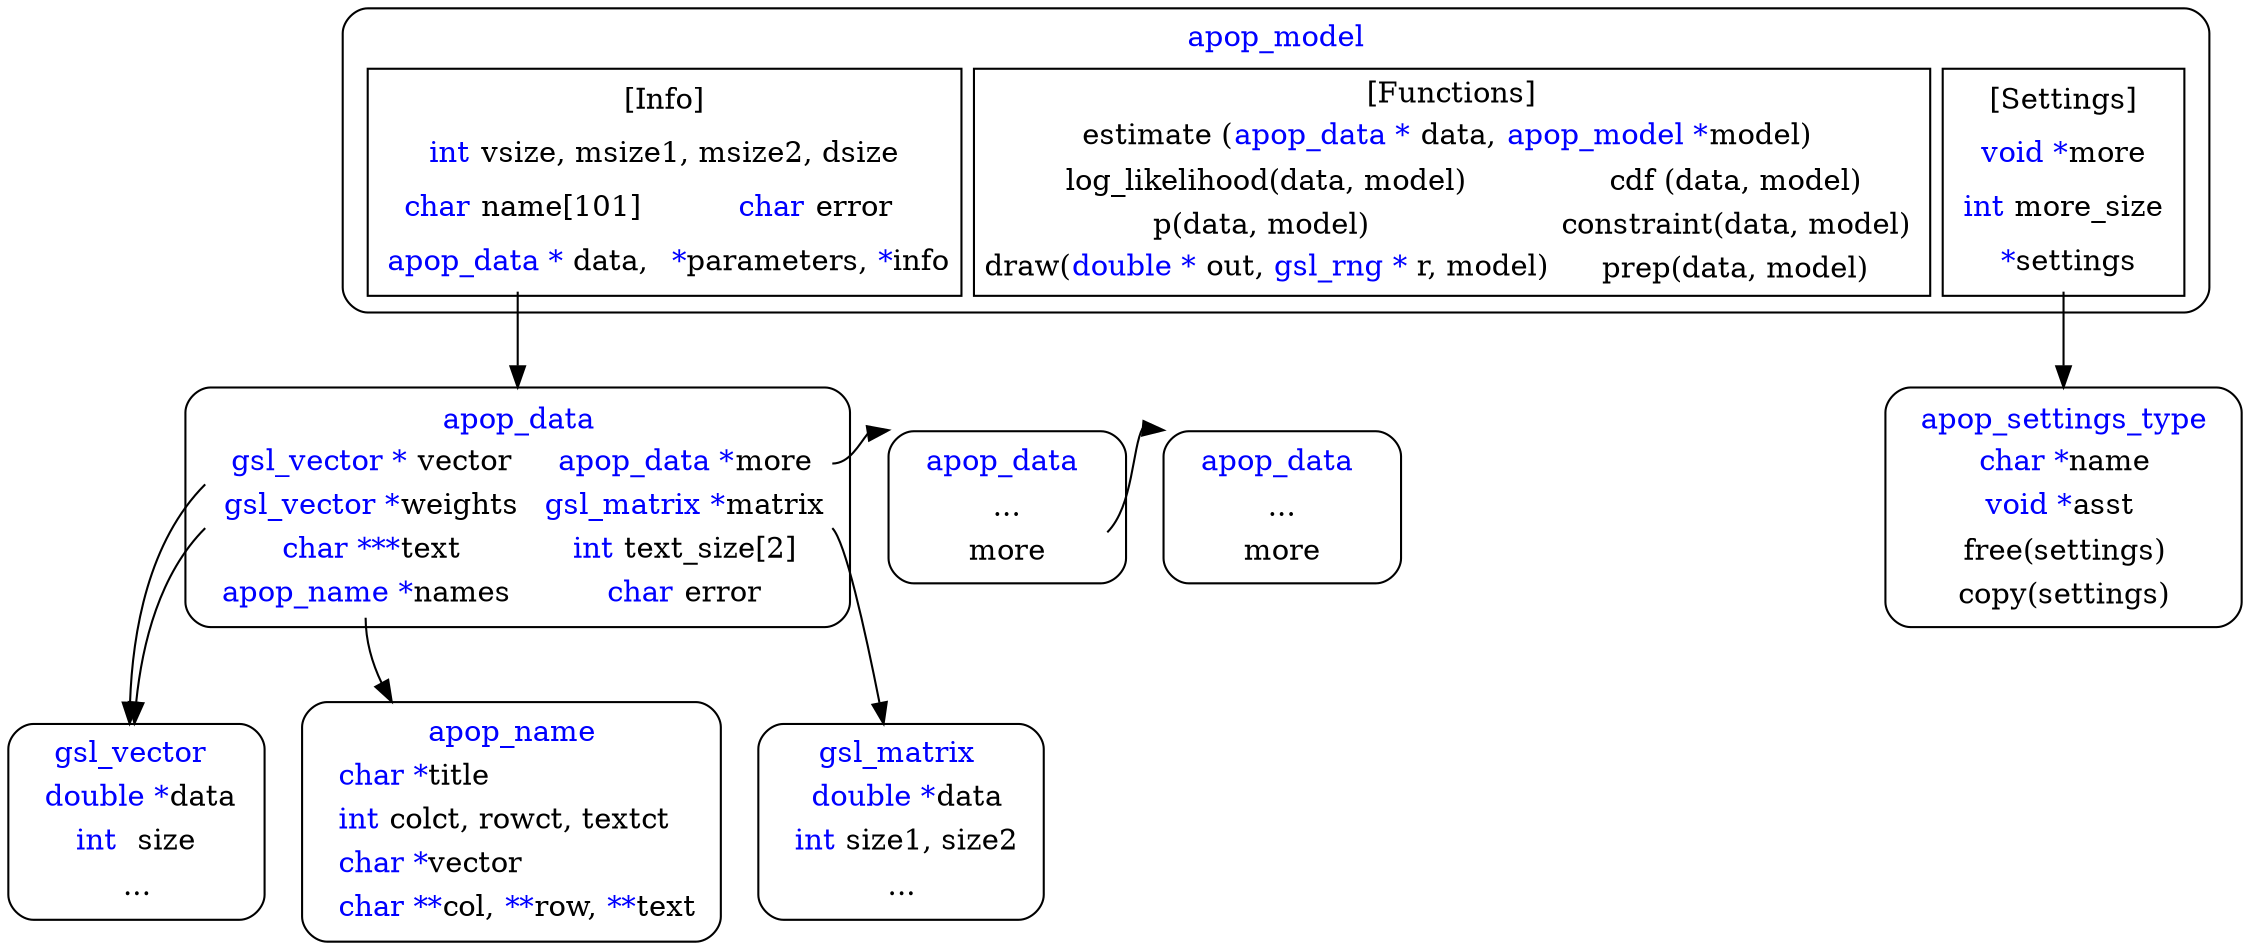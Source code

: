digraph {
    node [shape="rect"];

    "model" [
        label = <
        <table border="0" cellborder="0">
        <tr>
        <td align="center" colspan="3"> <font color="blue">apop_model</font> </td></tr>
   <tr><td>
        <table border="1" cellborder="0">
        <tr><td colspan ="2" align="center"> [Info] </td></tr>
        <tr><td colspan ="2"><font color="blue"> int</font> vsize, msize1, msize2, dsize </td></tr>
        <tr>
                <td><font color="blue"> char</font> name[101]</td>
        <td><font color="blue"> char</font> error</td>
        </tr>
        <tr><td port="dd"><font color="blue"> apop_data *</font> data, </td>
        <td port="params"><font color="blue">*</font>parameters, <font color="blue">*</font>info</td>
        </tr>
        </table>
    </td><td>
        <table align="left" border="1" cellborder="0">
        <tr><td colspan ="2" align="center"> [Functions] </td></tr>
        <tr><td colspan ="2">estimate (<font color="blue">apop_data *</font> data, <font color="blue">apop_model *</font>model) </td></tr>
        <tr><td> log_likelihood(data, model) </td><td>cdf (data, model) </td></tr>
        <tr><td>p(data, model) </td><td>constraint(data, model) </td></tr>
        <tr><td>draw(<font color="blue">double *</font> out, <font
                color="blue">gsl_rng *</font> r, model)</td><td>prep(data, model) </td></tr>
        </table>
    </td><td>
        <table border="1" cellborder="0">
        <tr><td align="center"> [Settings] </td></tr>
        <tr><td> <font color="blue">void *</font>more </td></tr>
        <tr><td > <font color="blue">int</font> more_size </td></tr>
        <tr><td port="ls"> <font color="blue">*</font>settings</td></tr>
        </table>
    </td></tr></table>
>
style="rounded"
];

"settings" [ label  = <
        <table border="0" cellborder="0">
        <tr><td align="center"><font color="blue"> apop_settings_type </font></td></tr>
            <tr><td> <font color="blue">char *</font>name </td></tr> 
            <tr><td><font color="blue">void *</font>asst </td></tr>
            <tr><td> free(settings) </td></tr>
            <tr><td> copy(settings) </td></tr>
</table>>
style="rounded"
];

    subgraph {rank="same"
"data" [
        label  = <
        <table border="0" cellborder="0">
        <tr><td colspan ="2" align="center"><font color="blue"> apop_data </font></td></tr>
        <tr><td port="vv"> <font color="blue">gsl_vector *</font> vector</td>
                <td port="dm"> <font color="blue">apop_data *</font>more</td>                
                </tr>
        <tr><td port="ww"> <font color="blue">gsl_vector *</font>weights</td>
                <td port="mm"> <font color="blue">gsl_matrix *</font>matrix</td>
                </tr>
        <tr>        <td > <font color="blue">char ***</font>text</td>
            <td > <font color="blue">int</font> text_size[2]</td>
            </tr>
        <tr><td port="nn"> <font color="blue">apop_name *</font>names </td> 
        <td><font color="blue"> char</font> error</td>
         </tr>
</table>>
style="rounded"
];

"info" [ label  = < <table border="0" cellborder="0"> 
    <tr><td  colspan ="2" align="center"> <font color="blue">apop_data </font> </td></tr>
    <tr><td  colspan ="2" align="center"> ... </td></tr> 
    <tr><td  colspan ="2" align="center" port="more1"> more </td></tr> 
    </table>>
style="rounded"
        ];

"infonext" [ label  = < <table border="0" cellborder="0"> 
    <tr><td  colspan ="2" align="center"> <font color="blue">apop_data </font> </td></tr>
    <tr><td  colspan ="2" align="center"> ... </td></tr> 
    <tr><td  colspan ="2" align="center" port="more1"> more </td></tr> 
    </table>>
style="rounded"
        ];
    }


"gsl_matrix" [ label  = < <table border="0" cellborder="0"> 
    <tr><td  align="center"> <font color="blue">gsl_matrix </font> </td></tr>
    <tr><td  align="center"> <font color="blue">double *</font>data</td></tr> 
    <tr><td> <font color="blue">int</font> size1, size2</td></tr>
        <tr><td align="center"> ... </td></tr>
    </table>>
style="rounded"
        ];

"names" [ label  = < <table border="0" cellborder="0"> 
    <tr><td align="center"> <font color="blue">apop_name</font> </td></tr>
    <tr><td align="left"> <font color="blue">char *</font>title</td></tr>
    <tr><td align="left"> <font color="blue">int</font> colct, rowct, textct</td></tr>
    <tr><td align="left"> <font color="blue">char *</font>vector</td></tr>
    <tr><td align="left"> <font color="blue">char **</font>col, <font color="blue">**</font>row, <font color="blue">**</font>text</td></tr>
    </table>>
style="rounded"
        ];


"gsl_vector" [ label  = < <table border="0" cellborder="0"> 
    <tr><td> <font color="blue">gsl_vector </font> </td></tr>
    <tr><td> <font color="blue">double *</font>data</td></tr> 
    <tr><td> <font color="blue">int </font> size </td></tr>
        <tr><td colspan ="2" align="center"> ... </td></tr>
    </table>>
style="rounded"
        ];


#model:params:s -> data;
    model:dd:s -> data;
    model:ls -> settings;
data:mm:se->gsl_matrix;
data:vv:sw->gsl_vector;
data:ww:sw->gsl_vector;
data:nn->names;
#data:dm->data:n;
data:dm:e->info:nw [len=0.2];
info:more1:ne->infonext:nw;
}

